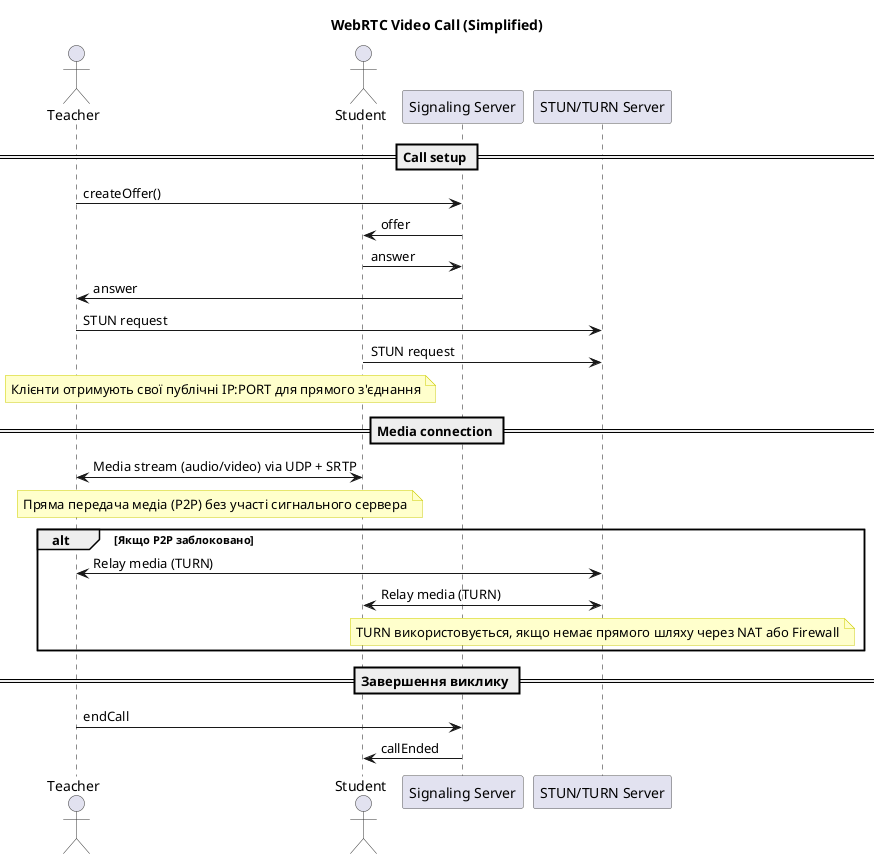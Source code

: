@startuml
title WebRTC Video Call (Simplified)

skinparam shadowing false
skinparam ArrowThickness 1
skinparam ActorBorderColor #333
skinparam ParticipantBorderColor #555
skinparam NoteBackgroundColor #ffffcc
skinparam NoteBorderColor #cccc00

actor "Teacher" as T
actor "Student" as S
participant "Signaling Server" as SIG
participant "STUN/TURN Server" as ICE

== Call setup ==
T -> SIG : createOffer()
SIG -> S : offer
S -> SIG : answer
SIG -> T : answer

T -> ICE : STUN request
S -> ICE : STUN request

note over T, S
Клієнти отримують свої публічні IP:PORT для прямого з'єднання
end note

== Media connection ==
T <-> S : Media stream (audio/video) via UDP + SRTP

note over T, S
Пряма передача медіа (P2P) без участі сигнального сервера
end note

alt Якщо P2P заблоковано
  T <-> ICE : Relay media (TURN)
  ICE <-> S : Relay media (TURN)

  note over ICE
  TURN використовується, якщо немає прямого шляху через NAT або Firewall
  end note
end

== Завершення виклику ==
T -> SIG : endCall
SIG -> S : callEnded

@enduml